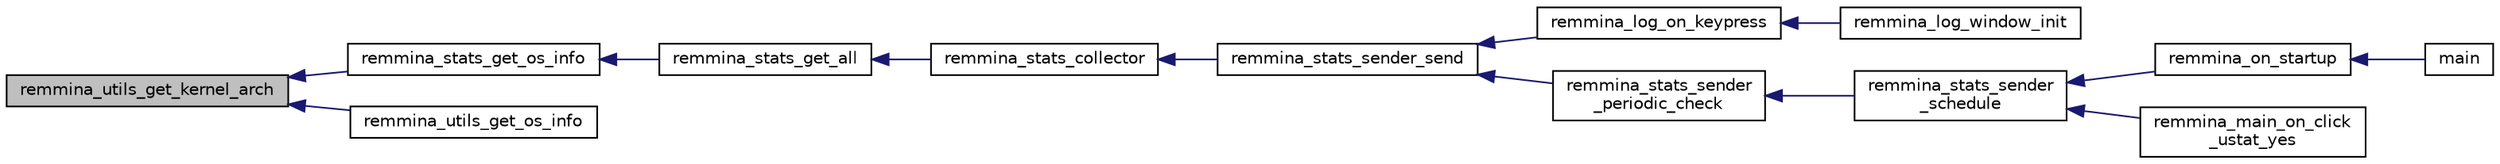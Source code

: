 digraph "remmina_utils_get_kernel_arch"
{
  edge [fontname="Helvetica",fontsize="10",labelfontname="Helvetica",labelfontsize="10"];
  node [fontname="Helvetica",fontsize="10",shape=record];
  rankdir="LR";
  Node15 [label="remmina_utils_get_kernel_arch",height=0.2,width=0.4,color="black", fillcolor="grey75", style="filled", fontcolor="black"];
  Node15 -> Node16 [dir="back",color="midnightblue",fontsize="10",style="solid",fontname="Helvetica"];
  Node16 [label="remmina_stats_get_os_info",height=0.2,width=0.4,color="black", fillcolor="white", style="filled",URL="$remmina__stats_8c.html#a43133d5e00f481d315ef0d58cb52e70a"];
  Node16 -> Node17 [dir="back",color="midnightblue",fontsize="10",style="solid",fontname="Helvetica"];
  Node17 [label="remmina_stats_get_all",height=0.2,width=0.4,color="black", fillcolor="white", style="filled",URL="$remmina__stats_8h.html#a7a1c9ab1abc1fdf78239d11b802843ae",tooltip="Get all statistics in json format to send periodically to the PHP server. "];
  Node17 -> Node18 [dir="back",color="midnightblue",fontsize="10",style="solid",fontname="Helvetica"];
  Node18 [label="remmina_stats_collector",height=0.2,width=0.4,color="black", fillcolor="white", style="filled",URL="$remmina__stats__sender_8c.html#a9fb1f78014c902387de47961e8245518"];
  Node18 -> Node19 [dir="back",color="midnightblue",fontsize="10",style="solid",fontname="Helvetica"];
  Node19 [label="remmina_stats_sender_send",height=0.2,width=0.4,color="black", fillcolor="white", style="filled",URL="$remmina__stats__sender_8h.html#adcfe144769bc83b3a6cc216eb3589919"];
  Node19 -> Node20 [dir="back",color="midnightblue",fontsize="10",style="solid",fontname="Helvetica"];
  Node20 [label="remmina_log_on_keypress",height=0.2,width=0.4,color="black", fillcolor="white", style="filled",URL="$remmina__log_8c.html#a43a42f51f64b54924564e166c56b39e1"];
  Node20 -> Node21 [dir="back",color="midnightblue",fontsize="10",style="solid",fontname="Helvetica"];
  Node21 [label="remmina_log_window_init",height=0.2,width=0.4,color="black", fillcolor="white", style="filled",URL="$remmina__log_8c.html#a1e5960f194353bd36d82bd9476c309bd"];
  Node19 -> Node22 [dir="back",color="midnightblue",fontsize="10",style="solid",fontname="Helvetica"];
  Node22 [label="remmina_stats_sender\l_periodic_check",height=0.2,width=0.4,color="black", fillcolor="white", style="filled",URL="$remmina__stats__sender_8c.html#a9893f8bc18fa81d40fabcf60e7353bb2"];
  Node22 -> Node23 [dir="back",color="midnightblue",fontsize="10",style="solid",fontname="Helvetica"];
  Node23 [label="remmina_stats_sender\l_schedule",height=0.2,width=0.4,color="black", fillcolor="white", style="filled",URL="$remmina__stats__sender_8h.html#ab800d60b2014cf18c0791de01cf33802"];
  Node23 -> Node24 [dir="back",color="midnightblue",fontsize="10",style="solid",fontname="Helvetica"];
  Node24 [label="remmina_on_startup",height=0.2,width=0.4,color="black", fillcolor="white", style="filled",URL="$remmina_8c.html#a26d2c20be18ff44f239b756f1d5be01a"];
  Node24 -> Node25 [dir="back",color="midnightblue",fontsize="10",style="solid",fontname="Helvetica"];
  Node25 [label="main",height=0.2,width=0.4,color="black", fillcolor="white", style="filled",URL="$remmina_8c.html#a0ddf1224851353fc92bfbff6f499fa97"];
  Node23 -> Node26 [dir="back",color="midnightblue",fontsize="10",style="solid",fontname="Helvetica"];
  Node26 [label="remmina_main_on_click\l_ustat_yes",height=0.2,width=0.4,color="black", fillcolor="white", style="filled",URL="$remmina__main_8c.html#a5994672eab85d9500cc37f4cabb39136"];
  Node15 -> Node27 [dir="back",color="midnightblue",fontsize="10",style="solid",fontname="Helvetica"];
  Node27 [label="remmina_utils_get_os_info",height=0.2,width=0.4,color="black", fillcolor="white", style="filled",URL="$remmina__utils_8h.html#af1acfeca84e3efd47ab1ef8365f94f99",tooltip="A sample function to show how use the other fOS releated functions. "];
}
